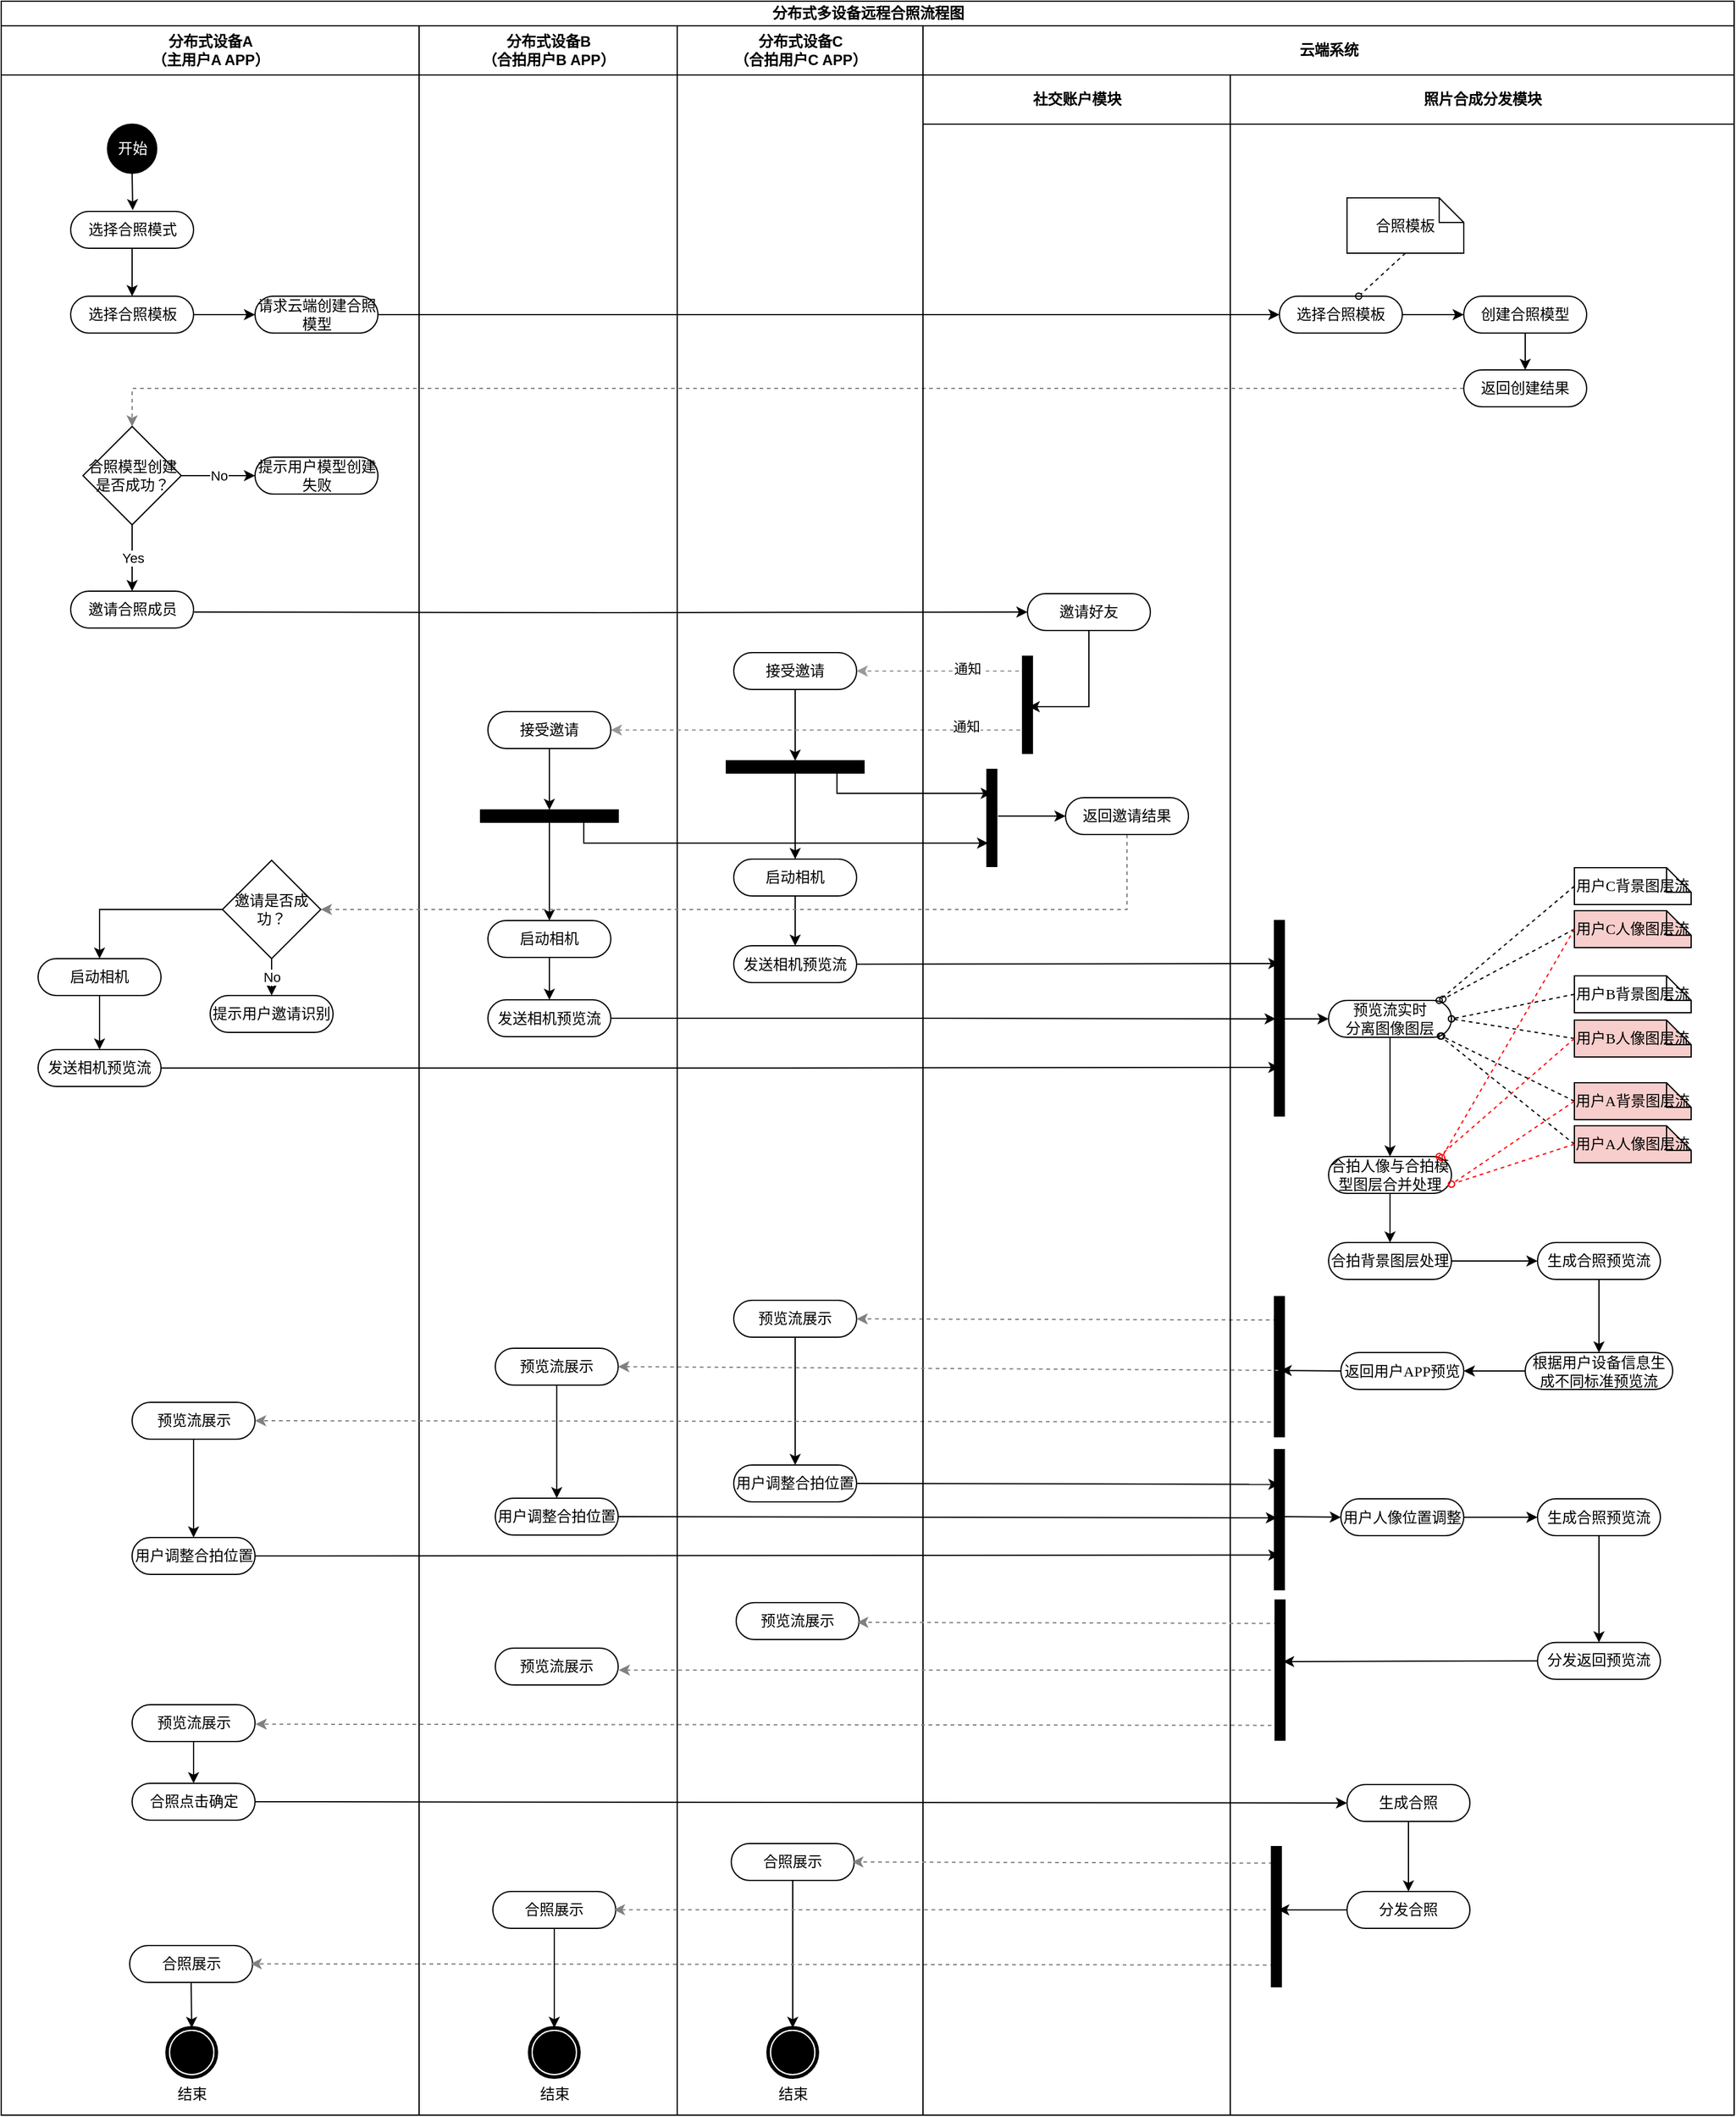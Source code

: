<mxfile version="13.5.3" type="github">
  <diagram name="Page-1" id="0783ab3e-0a74-02c8-0abd-f7b4e66b4bec">
    <mxGraphModel dx="1422" dy="794" grid="1" gridSize="10" guides="1" tooltips="1" connect="1" arrows="1" fold="1" page="1" pageScale="1" pageWidth="850" pageHeight="1100" background="#ffffff" math="0" shadow="0">
      <root>
        <mxCell id="0" />
        <mxCell id="1" parent="0" />
        <mxCell id="1c1d494c118603dd-1" value="分布式多设备远程合照流程图" style="swimlane;html=1;childLayout=stackLayout;startSize=20;rounded=0;shadow=0;comic=0;labelBackgroundColor=none;strokeWidth=1;fontFamily=Verdana;fontSize=12;align=center;" parent="1" vertex="1">
          <mxGeometry x="10" y="21" width="1410" height="1720" as="geometry" />
        </mxCell>
        <mxCell id="RcqD7VYJ0ZPKt785OFSW-49" style="edgeStyle=orthogonalEdgeStyle;rounded=0;orthogonalLoop=1;jettySize=auto;html=1;exitX=0;exitY=0.5;exitDx=0;exitDy=0;entryX=0.5;entryY=0;entryDx=0;entryDy=0;dashed=1;strokeColor=#808080;" edge="1" parent="1c1d494c118603dd-1" source="RcqD7VYJ0ZPKt785OFSW-47" target="RcqD7VYJ0ZPKt785OFSW-44">
          <mxGeometry relative="1" as="geometry" />
        </mxCell>
        <mxCell id="1c1d494c118603dd-2" value="分布式设备A&lt;br&gt;（主用户A APP）" style="swimlane;html=1;startSize=40;" parent="1c1d494c118603dd-1" vertex="1">
          <mxGeometry y="20" width="340" height="1700" as="geometry" />
        </mxCell>
        <mxCell id="RcqD7VYJ0ZPKt785OFSW-38" style="edgeStyle=orthogonalEdgeStyle;rounded=0;orthogonalLoop=1;jettySize=auto;html=1;exitX=0.5;exitY=1;exitDx=0;exitDy=0;" edge="1" parent="1c1d494c118603dd-2" source="60571a20871a0731-4">
          <mxGeometry relative="1" as="geometry">
            <mxPoint x="107" y="150" as="targetPoint" />
          </mxGeometry>
        </mxCell>
        <mxCell id="RcqD7VYJ0ZPKt785OFSW-51" value="No" style="edgeStyle=orthogonalEdgeStyle;rounded=0;orthogonalLoop=1;jettySize=auto;html=1;exitX=1;exitY=0.5;exitDx=0;exitDy=0;entryX=0;entryY=0.5;entryDx=0;entryDy=0;" edge="1" parent="1c1d494c118603dd-2" source="RcqD7VYJ0ZPKt785OFSW-44" target="RcqD7VYJ0ZPKt785OFSW-50">
          <mxGeometry relative="1" as="geometry" />
        </mxCell>
        <mxCell id="RcqD7VYJ0ZPKt785OFSW-52" value="Yes" style="edgeStyle=orthogonalEdgeStyle;rounded=0;orthogonalLoop=1;jettySize=auto;html=1;exitX=0.5;exitY=1;exitDx=0;exitDy=0;entryX=0.5;entryY=0;entryDx=0;entryDy=0;" edge="1" parent="1c1d494c118603dd-2" source="RcqD7VYJ0ZPKt785OFSW-44" target="RcqD7VYJ0ZPKt785OFSW-42">
          <mxGeometry relative="1" as="geometry" />
        </mxCell>
        <mxCell id="RcqD7VYJ0ZPKt785OFSW-164" value="发送相机预览流" style="rounded=1;whiteSpace=wrap;html=1;shadow=0;comic=0;labelBackgroundColor=none;strokeWidth=1;fontFamily=Verdana;fontSize=12;align=center;arcSize=50;" vertex="1" parent="1c1d494c118603dd-2">
          <mxGeometry x="30" y="833" width="100" height="30" as="geometry" />
        </mxCell>
        <mxCell id="RcqD7VYJ0ZPKt785OFSW-146" value="启动相机" style="rounded=1;whiteSpace=wrap;html=1;shadow=0;comic=0;labelBackgroundColor=none;strokeWidth=1;fontFamily=Verdana;fontSize=12;align=center;arcSize=50;" vertex="1" parent="1c1d494c118603dd-2">
          <mxGeometry x="30" y="759" width="100" height="30" as="geometry" />
        </mxCell>
        <mxCell id="RcqD7VYJ0ZPKt785OFSW-44" value="合照模型创建是否成功？" style="rhombus;whiteSpace=wrap;html=1;" vertex="1" parent="1c1d494c118603dd-2">
          <mxGeometry x="66.5" y="326" width="80" height="80" as="geometry" />
        </mxCell>
        <mxCell id="RcqD7VYJ0ZPKt785OFSW-42" value="邀请合照成员" style="rounded=1;whiteSpace=wrap;html=1;shadow=0;comic=0;labelBackgroundColor=none;strokeWidth=1;fontFamily=Verdana;fontSize=12;align=center;arcSize=50;" vertex="1" parent="1c1d494c118603dd-2">
          <mxGeometry x="56.5" y="460" width="100" height="30" as="geometry" />
        </mxCell>
        <mxCell id="RcqD7VYJ0ZPKt785OFSW-73" style="edgeStyle=orthogonalEdgeStyle;rounded=0;orthogonalLoop=1;jettySize=auto;html=1;exitX=0.5;exitY=1;exitDx=0;exitDy=0;entryX=0.5;entryY=0;entryDx=0;entryDy=0;" edge="1" parent="1c1d494c118603dd-2" source="RcqD7VYJ0ZPKt785OFSW-65" target="RcqD7VYJ0ZPKt785OFSW-36">
          <mxGeometry relative="1" as="geometry" />
        </mxCell>
        <mxCell id="RcqD7VYJ0ZPKt785OFSW-65" value="选择合照模式" style="rounded=1;whiteSpace=wrap;html=1;shadow=0;comic=0;labelBackgroundColor=none;strokeWidth=1;fontFamily=Verdana;fontSize=12;align=center;arcSize=50;" vertex="1" parent="1c1d494c118603dd-2">
          <mxGeometry x="56.5" y="151" width="100" height="30" as="geometry" />
        </mxCell>
        <mxCell id="RcqD7VYJ0ZPKt785OFSW-74" style="edgeStyle=orthogonalEdgeStyle;rounded=0;orthogonalLoop=1;jettySize=auto;html=1;exitX=1;exitY=0.5;exitDx=0;exitDy=0;entryX=0;entryY=0.5;entryDx=0;entryDy=0;" edge="1" parent="1c1d494c118603dd-2" source="RcqD7VYJ0ZPKt785OFSW-36" target="RcqD7VYJ0ZPKt785OFSW-37">
          <mxGeometry relative="1" as="geometry" />
        </mxCell>
        <mxCell id="RcqD7VYJ0ZPKt785OFSW-36" value="选择合照模板" style="rounded=1;whiteSpace=wrap;html=1;shadow=0;comic=0;labelBackgroundColor=none;strokeWidth=1;fontFamily=Verdana;fontSize=12;align=center;arcSize=50;" vertex="1" parent="1c1d494c118603dd-2">
          <mxGeometry x="56.5" y="220" width="100" height="30" as="geometry" />
        </mxCell>
        <mxCell id="60571a20871a0731-4" value="&lt;font color=&quot;#ffffff&quot;&gt;开始&lt;/font&gt;" style="ellipse;whiteSpace=wrap;html=1;rounded=0;shadow=0;comic=0;labelBackgroundColor=none;strokeWidth=1;fillColor=#000000;fontFamily=Verdana;fontSize=12;align=center;" parent="1c1d494c118603dd-2" vertex="1">
          <mxGeometry x="86.5" y="80" width="40" height="40" as="geometry" />
        </mxCell>
        <mxCell id="RcqD7VYJ0ZPKt785OFSW-125" value="No" style="edgeStyle=orthogonalEdgeStyle;rounded=0;orthogonalLoop=1;jettySize=auto;html=1;exitX=0.5;exitY=1;exitDx=0;exitDy=0;entryX=0.5;entryY=0;entryDx=0;entryDy=0;startArrow=none;startFill=0;endArrow=classic;endFill=1;" edge="1" parent="1c1d494c118603dd-2" source="RcqD7VYJ0ZPKt785OFSW-123" target="RcqD7VYJ0ZPKt785OFSW-124">
          <mxGeometry relative="1" as="geometry" />
        </mxCell>
        <mxCell id="RcqD7VYJ0ZPKt785OFSW-166" style="edgeStyle=orthogonalEdgeStyle;rounded=0;orthogonalLoop=1;jettySize=auto;html=1;exitX=0.5;exitY=1;exitDx=0;exitDy=0;entryX=0.5;entryY=0;entryDx=0;entryDy=0;startArrow=none;startFill=0;endArrow=classic;endFill=1;strokeColor=#000000;" edge="1" parent="1c1d494c118603dd-2" source="RcqD7VYJ0ZPKt785OFSW-146" target="RcqD7VYJ0ZPKt785OFSW-164">
          <mxGeometry relative="1" as="geometry" />
        </mxCell>
        <mxCell id="RcqD7VYJ0ZPKt785OFSW-165" style="edgeStyle=orthogonalEdgeStyle;rounded=0;orthogonalLoop=1;jettySize=auto;html=1;exitX=0;exitY=0.5;exitDx=0;exitDy=0;entryX=0.5;entryY=0;entryDx=0;entryDy=0;startArrow=none;startFill=0;endArrow=classic;endFill=1;" edge="1" parent="1c1d494c118603dd-2" source="RcqD7VYJ0ZPKt785OFSW-123" target="RcqD7VYJ0ZPKt785OFSW-146">
          <mxGeometry relative="1" as="geometry" />
        </mxCell>
        <mxCell id="RcqD7VYJ0ZPKt785OFSW-273" style="edgeStyle=none;rounded=0;orthogonalLoop=1;jettySize=auto;html=1;exitX=0.5;exitY=1;exitDx=0;exitDy=0;entryX=0.5;entryY=0;entryDx=0;entryDy=0;startArrow=none;startFill=0;endArrow=classic;endFill=1;strokeColor=#000000;strokeWidth=1;" edge="1" parent="1c1d494c118603dd-2" source="RcqD7VYJ0ZPKt785OFSW-218" target="RcqD7VYJ0ZPKt785OFSW-226">
          <mxGeometry relative="1" as="geometry" />
        </mxCell>
        <mxCell id="RcqD7VYJ0ZPKt785OFSW-303" value="结束" style="shape=mxgraph.bpmn.shape;html=1;verticalLabelPosition=bottom;labelBackgroundColor=#ffffff;verticalAlign=top;perimeter=ellipsePerimeter;outline=end;symbol=terminate;rounded=0;shadow=0;comic=0;strokeWidth=1;fontFamily=Verdana;fontSize=12;align=center;" vertex="1" parent="1c1d494c118603dd-2">
          <mxGeometry x="135" y="1629" width="40" height="40" as="geometry" />
        </mxCell>
        <mxCell id="RcqD7VYJ0ZPKt785OFSW-218" value="预览流展示" style="rounded=1;whiteSpace=wrap;html=1;shadow=0;comic=0;labelBackgroundColor=none;strokeWidth=1;fontFamily=Verdana;fontSize=12;align=center;arcSize=50;" vertex="1" parent="1c1d494c118603dd-2">
          <mxGeometry x="106.5" y="1120" width="100" height="30" as="geometry" />
        </mxCell>
        <mxCell id="RcqD7VYJ0ZPKt785OFSW-226" value="用户调整合拍位置" style="rounded=1;whiteSpace=wrap;html=1;shadow=0;comic=0;labelBackgroundColor=none;strokeWidth=1;fontFamily=Verdana;fontSize=12;align=center;arcSize=50;" vertex="1" parent="1c1d494c118603dd-2">
          <mxGeometry x="106.5" y="1230" width="100" height="30" as="geometry" />
        </mxCell>
        <mxCell id="RcqD7VYJ0ZPKt785OFSW-289" style="edgeStyle=none;rounded=0;orthogonalLoop=1;jettySize=auto;html=1;exitX=0.5;exitY=1;exitDx=0;exitDy=0;entryX=0.5;entryY=0;entryDx=0;entryDy=0;startArrow=none;startFill=0;endArrow=classic;endFill=1;strokeColor=#000000;strokeWidth=1;" edge="1" parent="1c1d494c118603dd-2" source="RcqD7VYJ0ZPKt785OFSW-287" target="RcqD7VYJ0ZPKt785OFSW-288">
          <mxGeometry relative="1" as="geometry" />
        </mxCell>
        <mxCell id="RcqD7VYJ0ZPKt785OFSW-287" value="预览流展示" style="rounded=1;whiteSpace=wrap;html=1;shadow=0;comic=0;labelBackgroundColor=none;strokeWidth=1;fontFamily=Verdana;fontSize=12;align=center;arcSize=50;" vertex="1" parent="1c1d494c118603dd-2">
          <mxGeometry x="106.5" y="1366" width="100" height="30" as="geometry" />
        </mxCell>
        <mxCell id="RcqD7VYJ0ZPKt785OFSW-288" value="合照点击确定" style="rounded=1;whiteSpace=wrap;html=1;shadow=0;comic=0;labelBackgroundColor=none;strokeWidth=1;fontFamily=Verdana;fontSize=12;align=center;arcSize=50;" vertex="1" parent="1c1d494c118603dd-2">
          <mxGeometry x="106.5" y="1430" width="100" height="30" as="geometry" />
        </mxCell>
        <mxCell id="RcqD7VYJ0ZPKt785OFSW-304" style="edgeStyle=none;rounded=0;orthogonalLoop=1;jettySize=auto;html=1;exitX=0.5;exitY=1;exitDx=0;exitDy=0;entryX=0.5;entryY=0;entryDx=0;entryDy=0;startArrow=none;startFill=0;endArrow=classic;endFill=1;strokeColor=#000000;strokeWidth=1;" edge="1" parent="1c1d494c118603dd-2" source="RcqD7VYJ0ZPKt785OFSW-302" target="RcqD7VYJ0ZPKt785OFSW-303">
          <mxGeometry relative="1" as="geometry" />
        </mxCell>
        <mxCell id="RcqD7VYJ0ZPKt785OFSW-302" value="合照展示" style="rounded=1;whiteSpace=wrap;html=1;shadow=0;comic=0;labelBackgroundColor=none;strokeWidth=1;fontFamily=Verdana;fontSize=12;align=center;arcSize=50;" vertex="1" parent="1c1d494c118603dd-2">
          <mxGeometry x="104.5" y="1562" width="100" height="30" as="geometry" />
        </mxCell>
        <mxCell id="RcqD7VYJ0ZPKt785OFSW-123" value="邀请是否成功？" style="rhombus;whiteSpace=wrap;html=1;" vertex="1" parent="1c1d494c118603dd-2">
          <mxGeometry x="180" y="679" width="80" height="80" as="geometry" />
        </mxCell>
        <mxCell id="RcqD7VYJ0ZPKt785OFSW-124" value="提示用户邀请识别" style="rounded=1;whiteSpace=wrap;html=1;shadow=0;comic=0;labelBackgroundColor=none;strokeWidth=1;fontFamily=Verdana;fontSize=12;align=center;arcSize=50;" vertex="1" parent="1c1d494c118603dd-2">
          <mxGeometry x="170" y="789" width="100" height="30" as="geometry" />
        </mxCell>
        <mxCell id="RcqD7VYJ0ZPKt785OFSW-37" value="请求云端创建合照模型" style="rounded=1;whiteSpace=wrap;html=1;shadow=0;comic=0;labelBackgroundColor=none;strokeWidth=1;fontFamily=Verdana;fontSize=12;align=center;arcSize=50;" vertex="1" parent="1c1d494c118603dd-2">
          <mxGeometry x="206.5" y="220" width="100" height="30" as="geometry" />
        </mxCell>
        <mxCell id="RcqD7VYJ0ZPKt785OFSW-50" value="提示用户模型创建失败" style="rounded=1;whiteSpace=wrap;html=1;shadow=0;comic=0;labelBackgroundColor=none;strokeWidth=1;fontFamily=Verdana;fontSize=12;align=center;arcSize=50;" vertex="1" parent="1c1d494c118603dd-2">
          <mxGeometry x="206.5" y="351" width="100" height="30" as="geometry" />
        </mxCell>
        <mxCell id="1c1d494c118603dd-3" value="分布式设备B&lt;br&gt;（合拍用户B APP）" style="swimlane;html=1;startSize=40;" parent="1c1d494c118603dd-1" vertex="1">
          <mxGeometry x="340" y="20" width="210" height="1700" as="geometry" />
        </mxCell>
        <mxCell id="RcqD7VYJ0ZPKt785OFSW-129" value="发送相机预览流" style="rounded=1;whiteSpace=wrap;html=1;shadow=0;comic=0;labelBackgroundColor=none;strokeWidth=1;fontFamily=Verdana;fontSize=12;align=center;arcSize=50;" vertex="1" parent="1c1d494c118603dd-3">
          <mxGeometry x="56" y="792.5" width="100" height="30" as="geometry" />
        </mxCell>
        <mxCell id="RcqD7VYJ0ZPKt785OFSW-136" style="edgeStyle=orthogonalEdgeStyle;rounded=0;orthogonalLoop=1;jettySize=auto;html=1;exitX=0.5;exitY=1;exitDx=0;exitDy=0;entryX=0.5;entryY=0;entryDx=0;entryDy=0;startArrow=none;startFill=0;endArrow=classic;endFill=1;" edge="1" parent="1c1d494c118603dd-3" source="RcqD7VYJ0ZPKt785OFSW-102" target="RcqD7VYJ0ZPKt785OFSW-135">
          <mxGeometry relative="1" as="geometry" />
        </mxCell>
        <mxCell id="RcqD7VYJ0ZPKt785OFSW-102" value="接受邀请" style="rounded=1;whiteSpace=wrap;html=1;shadow=0;comic=0;labelBackgroundColor=none;strokeWidth=1;fontFamily=Verdana;fontSize=12;align=center;arcSize=50;" vertex="1" parent="1c1d494c118603dd-3">
          <mxGeometry x="56" y="558" width="100" height="30" as="geometry" />
        </mxCell>
        <mxCell id="RcqD7VYJ0ZPKt785OFSW-138" style="edgeStyle=orthogonalEdgeStyle;rounded=0;orthogonalLoop=1;jettySize=auto;html=1;exitX=0.5;exitY=1;exitDx=0;exitDy=0;entryX=0.5;entryY=0;entryDx=0;entryDy=0;startArrow=none;startFill=0;endArrow=classic;endFill=1;" edge="1" parent="1c1d494c118603dd-3" source="RcqD7VYJ0ZPKt785OFSW-133" target="RcqD7VYJ0ZPKt785OFSW-129">
          <mxGeometry relative="1" as="geometry" />
        </mxCell>
        <mxCell id="RcqD7VYJ0ZPKt785OFSW-133" value="启动相机" style="rounded=1;whiteSpace=wrap;html=1;shadow=0;comic=0;labelBackgroundColor=none;strokeWidth=1;fontFamily=Verdana;fontSize=12;align=center;arcSize=50;" vertex="1" parent="1c1d494c118603dd-3">
          <mxGeometry x="56" y="728" width="100" height="30" as="geometry" />
        </mxCell>
        <mxCell id="RcqD7VYJ0ZPKt785OFSW-137" style="edgeStyle=orthogonalEdgeStyle;rounded=0;orthogonalLoop=1;jettySize=auto;html=1;exitX=0.5;exitY=1;exitDx=0;exitDy=0;entryX=0.5;entryY=0;entryDx=0;entryDy=0;startArrow=none;startFill=0;endArrow=classic;endFill=1;" edge="1" parent="1c1d494c118603dd-3" source="RcqD7VYJ0ZPKt785OFSW-135" target="RcqD7VYJ0ZPKt785OFSW-133">
          <mxGeometry relative="1" as="geometry" />
        </mxCell>
        <mxCell id="RcqD7VYJ0ZPKt785OFSW-135" value="" style="whiteSpace=wrap;html=1;rounded=0;shadow=0;comic=0;labelBackgroundColor=none;strokeWidth=1;fillColor=#000000;fontFamily=Verdana;fontSize=12;align=center;rotation=0;" vertex="1" parent="1c1d494c118603dd-3">
          <mxGeometry x="50" y="638" width="112" height="10" as="geometry" />
        </mxCell>
        <mxCell id="RcqD7VYJ0ZPKt785OFSW-230" style="edgeStyle=none;rounded=0;orthogonalLoop=1;jettySize=auto;html=1;exitX=0.5;exitY=1;exitDx=0;exitDy=0;entryX=0.5;entryY=0;entryDx=0;entryDy=0;startArrow=none;startFill=0;endArrow=classic;endFill=1;strokeWidth=1;" edge="1" parent="1c1d494c118603dd-3" source="RcqD7VYJ0ZPKt785OFSW-217" target="RcqD7VYJ0ZPKt785OFSW-227">
          <mxGeometry relative="1" as="geometry" />
        </mxCell>
        <mxCell id="RcqD7VYJ0ZPKt785OFSW-305" value="结束" style="shape=mxgraph.bpmn.shape;html=1;verticalLabelPosition=bottom;labelBackgroundColor=#ffffff;verticalAlign=top;perimeter=ellipsePerimeter;outline=end;symbol=terminate;rounded=0;shadow=0;comic=0;strokeWidth=1;fontFamily=Verdana;fontSize=12;align=center;" vertex="1" parent="1c1d494c118603dd-3">
          <mxGeometry x="90" y="1629" width="40" height="40" as="geometry" />
        </mxCell>
        <mxCell id="RcqD7VYJ0ZPKt785OFSW-217" value="预览流展示" style="rounded=1;whiteSpace=wrap;html=1;shadow=0;comic=0;labelBackgroundColor=none;strokeWidth=1;fontFamily=Verdana;fontSize=12;align=center;arcSize=50;" vertex="1" parent="1c1d494c118603dd-3">
          <mxGeometry x="62" y="1076" width="100" height="30" as="geometry" />
        </mxCell>
        <mxCell id="RcqD7VYJ0ZPKt785OFSW-227" value="用户调整合拍位置" style="rounded=1;whiteSpace=wrap;html=1;shadow=0;comic=0;labelBackgroundColor=none;strokeWidth=1;fontFamily=Verdana;fontSize=12;align=center;arcSize=50;" vertex="1" parent="1c1d494c118603dd-3">
          <mxGeometry x="62" y="1198" width="100" height="30" as="geometry" />
        </mxCell>
        <mxCell id="RcqD7VYJ0ZPKt785OFSW-286" value="预览流展示" style="rounded=1;whiteSpace=wrap;html=1;shadow=0;comic=0;labelBackgroundColor=none;strokeWidth=1;fontFamily=Verdana;fontSize=12;align=center;arcSize=50;" vertex="1" parent="1c1d494c118603dd-3">
          <mxGeometry x="62" y="1320" width="100" height="30" as="geometry" />
        </mxCell>
        <mxCell id="RcqD7VYJ0ZPKt785OFSW-306" style="edgeStyle=none;rounded=0;orthogonalLoop=1;jettySize=auto;html=1;exitX=0.5;exitY=1;exitDx=0;exitDy=0;startArrow=none;startFill=0;endArrow=classic;endFill=1;strokeColor=#000000;strokeWidth=1;" edge="1" parent="1c1d494c118603dd-3" source="RcqD7VYJ0ZPKt785OFSW-301" target="RcqD7VYJ0ZPKt785OFSW-305">
          <mxGeometry relative="1" as="geometry" />
        </mxCell>
        <mxCell id="RcqD7VYJ0ZPKt785OFSW-301" value="合照展示" style="rounded=1;whiteSpace=wrap;html=1;shadow=0;comic=0;labelBackgroundColor=none;strokeWidth=1;fontFamily=Verdana;fontSize=12;align=center;arcSize=50;" vertex="1" parent="1c1d494c118603dd-3">
          <mxGeometry x="60" y="1518" width="100" height="30" as="geometry" />
        </mxCell>
        <mxCell id="1c1d494c118603dd-4" value="分布式设备C&lt;br&gt;（合拍用户C APP）" style="swimlane;html=1;startSize=40;" parent="1c1d494c118603dd-1" vertex="1">
          <mxGeometry x="550" y="20" width="200" height="1700" as="geometry" />
        </mxCell>
        <mxCell id="RcqD7VYJ0ZPKt785OFSW-130" value="发送相机预览流" style="rounded=1;whiteSpace=wrap;html=1;shadow=0;comic=0;labelBackgroundColor=none;strokeWidth=1;fontFamily=Verdana;fontSize=12;align=center;arcSize=50;" vertex="1" parent="1c1d494c118603dd-4">
          <mxGeometry x="46" y="748.5" width="100" height="30" as="geometry" />
        </mxCell>
        <mxCell id="RcqD7VYJ0ZPKt785OFSW-141" style="edgeStyle=orthogonalEdgeStyle;rounded=0;orthogonalLoop=1;jettySize=auto;html=1;exitX=0.5;exitY=1;exitDx=0;exitDy=0;entryX=0.5;entryY=0;entryDx=0;entryDy=0;startArrow=none;startFill=0;endArrow=classic;endFill=1;" edge="1" parent="1c1d494c118603dd-4" source="RcqD7VYJ0ZPKt785OFSW-101" target="RcqD7VYJ0ZPKt785OFSW-139">
          <mxGeometry relative="1" as="geometry" />
        </mxCell>
        <mxCell id="RcqD7VYJ0ZPKt785OFSW-101" value="接受邀请" style="rounded=1;whiteSpace=wrap;html=1;shadow=0;comic=0;labelBackgroundColor=none;strokeWidth=1;fontFamily=Verdana;fontSize=12;align=center;arcSize=50;" vertex="1" parent="1c1d494c118603dd-4">
          <mxGeometry x="46" y="510" width="100" height="30" as="geometry" />
        </mxCell>
        <mxCell id="RcqD7VYJ0ZPKt785OFSW-143" style="edgeStyle=orthogonalEdgeStyle;rounded=0;orthogonalLoop=1;jettySize=auto;html=1;exitX=0.5;exitY=1;exitDx=0;exitDy=0;startArrow=none;startFill=0;endArrow=classic;endFill=1;" edge="1" parent="1c1d494c118603dd-4" source="RcqD7VYJ0ZPKt785OFSW-134" target="RcqD7VYJ0ZPKt785OFSW-130">
          <mxGeometry relative="1" as="geometry" />
        </mxCell>
        <mxCell id="RcqD7VYJ0ZPKt785OFSW-134" value="启动相机" style="rounded=1;whiteSpace=wrap;html=1;shadow=0;comic=0;labelBackgroundColor=none;strokeWidth=1;fontFamily=Verdana;fontSize=12;align=center;arcSize=50;" vertex="1" parent="1c1d494c118603dd-4">
          <mxGeometry x="46" y="678" width="100" height="30" as="geometry" />
        </mxCell>
        <mxCell id="RcqD7VYJ0ZPKt785OFSW-142" style="edgeStyle=orthogonalEdgeStyle;rounded=0;orthogonalLoop=1;jettySize=auto;html=1;exitX=0.5;exitY=1;exitDx=0;exitDy=0;entryX=0.5;entryY=0;entryDx=0;entryDy=0;startArrow=none;startFill=0;endArrow=classic;endFill=1;" edge="1" parent="1c1d494c118603dd-4" source="RcqD7VYJ0ZPKt785OFSW-139" target="RcqD7VYJ0ZPKt785OFSW-134">
          <mxGeometry relative="1" as="geometry" />
        </mxCell>
        <mxCell id="RcqD7VYJ0ZPKt785OFSW-139" value="" style="whiteSpace=wrap;html=1;rounded=0;shadow=0;comic=0;labelBackgroundColor=none;strokeWidth=1;fillColor=#000000;fontFamily=Verdana;fontSize=12;align=center;rotation=0;" vertex="1" parent="1c1d494c118603dd-4">
          <mxGeometry x="40" y="598" width="112" height="10" as="geometry" />
        </mxCell>
        <mxCell id="RcqD7VYJ0ZPKt785OFSW-229" style="edgeStyle=none;rounded=0;orthogonalLoop=1;jettySize=auto;html=1;exitX=0.5;exitY=1;exitDx=0;exitDy=0;entryX=0.5;entryY=0;entryDx=0;entryDy=0;startArrow=none;startFill=0;endArrow=classic;endFill=1;strokeColor=#000000;strokeWidth=1;" edge="1" parent="1c1d494c118603dd-4" source="RcqD7VYJ0ZPKt785OFSW-216" target="RcqD7VYJ0ZPKt785OFSW-228">
          <mxGeometry relative="1" as="geometry" />
        </mxCell>
        <mxCell id="RcqD7VYJ0ZPKt785OFSW-216" value="预览流展示" style="rounded=1;whiteSpace=wrap;html=1;shadow=0;comic=0;labelBackgroundColor=none;strokeWidth=1;fontFamily=Verdana;fontSize=12;align=center;arcSize=50;" vertex="1" parent="1c1d494c118603dd-4">
          <mxGeometry x="46" y="1037" width="100" height="30" as="geometry" />
        </mxCell>
        <mxCell id="RcqD7VYJ0ZPKt785OFSW-228" value="用户调整合拍位置" style="rounded=1;whiteSpace=wrap;html=1;shadow=0;comic=0;labelBackgroundColor=none;strokeWidth=1;fontFamily=Verdana;fontSize=12;align=center;arcSize=50;" vertex="1" parent="1c1d494c118603dd-4">
          <mxGeometry x="46" y="1171" width="100" height="30" as="geometry" />
        </mxCell>
        <mxCell id="RcqD7VYJ0ZPKt785OFSW-285" value="预览流展示" style="rounded=1;whiteSpace=wrap;html=1;shadow=0;comic=0;labelBackgroundColor=none;strokeWidth=1;fontFamily=Verdana;fontSize=12;align=center;arcSize=50;" vertex="1" parent="1c1d494c118603dd-4">
          <mxGeometry x="48" y="1283" width="100" height="30" as="geometry" />
        </mxCell>
        <mxCell id="RcqD7VYJ0ZPKt785OFSW-308" style="edgeStyle=none;rounded=0;orthogonalLoop=1;jettySize=auto;html=1;exitX=0.5;exitY=1;exitDx=0;exitDy=0;entryX=0.5;entryY=0;entryDx=0;entryDy=0;startArrow=none;startFill=0;endArrow=classic;endFill=1;strokeColor=#000000;strokeWidth=1;" edge="1" parent="1c1d494c118603dd-4" source="RcqD7VYJ0ZPKt785OFSW-300" target="RcqD7VYJ0ZPKt785OFSW-307">
          <mxGeometry relative="1" as="geometry" />
        </mxCell>
        <mxCell id="RcqD7VYJ0ZPKt785OFSW-300" value="合照展示" style="rounded=1;whiteSpace=wrap;html=1;shadow=0;comic=0;labelBackgroundColor=none;strokeWidth=1;fontFamily=Verdana;fontSize=12;align=center;arcSize=50;" vertex="1" parent="1c1d494c118603dd-4">
          <mxGeometry x="44" y="1479" width="100" height="30" as="geometry" />
        </mxCell>
        <mxCell id="RcqD7VYJ0ZPKt785OFSW-307" value="结束" style="shape=mxgraph.bpmn.shape;html=1;verticalLabelPosition=bottom;labelBackgroundColor=#ffffff;verticalAlign=top;perimeter=ellipsePerimeter;outline=end;symbol=terminate;rounded=0;shadow=0;comic=0;strokeWidth=1;fontFamily=Verdana;fontSize=12;align=center;" vertex="1" parent="1c1d494c118603dd-4">
          <mxGeometry x="74" y="1629" width="40" height="40" as="geometry" />
        </mxCell>
        <mxCell id="RcqD7VYJ0ZPKt785OFSW-93" style="edgeStyle=orthogonalEdgeStyle;rounded=0;orthogonalLoop=1;jettySize=auto;html=1;exitX=1;exitY=0.5;exitDx=0;exitDy=0;" edge="1" parent="1c1d494c118603dd-1" source="RcqD7VYJ0ZPKt785OFSW-37" target="RcqD7VYJ0ZPKt785OFSW-43">
          <mxGeometry relative="1" as="geometry" />
        </mxCell>
        <mxCell id="RcqD7VYJ0ZPKt785OFSW-100" style="edgeStyle=orthogonalEdgeStyle;rounded=0;orthogonalLoop=1;jettySize=auto;html=1;entryX=0;entryY=0.5;entryDx=0;entryDy=0;" edge="1" parent="1c1d494c118603dd-1" target="RcqD7VYJ0ZPKt785OFSW-56">
          <mxGeometry relative="1" as="geometry">
            <mxPoint x="157" y="497" as="sourcePoint" />
          </mxGeometry>
        </mxCell>
        <mxCell id="RcqD7VYJ0ZPKt785OFSW-103" style="edgeStyle=orthogonalEdgeStyle;rounded=0;orthogonalLoop=1;jettySize=auto;html=1;exitX=0.156;exitY=0.567;exitDx=0;exitDy=0;entryX=1;entryY=0.5;entryDx=0;entryDy=0;dashed=1;exitPerimeter=0;strokeColor=#999999;" edge="1" parent="1c1d494c118603dd-1" source="RcqD7VYJ0ZPKt785OFSW-110" target="RcqD7VYJ0ZPKt785OFSW-101">
          <mxGeometry relative="1" as="geometry" />
        </mxCell>
        <mxCell id="RcqD7VYJ0ZPKt785OFSW-105" value="通知" style="edgeLabel;html=1;align=center;verticalAlign=middle;resizable=0;points=[];" vertex="1" connectable="0" parent="RcqD7VYJ0ZPKt785OFSW-103">
          <mxGeometry x="-0.075" y="2" relative="1" as="geometry">
            <mxPoint x="16" y="-4" as="offset" />
          </mxGeometry>
        </mxCell>
        <mxCell id="RcqD7VYJ0ZPKt785OFSW-104" style="edgeStyle=orthogonalEdgeStyle;rounded=0;orthogonalLoop=1;jettySize=auto;html=1;entryX=1;entryY=0.5;entryDx=0;entryDy=0;dashed=1;strokeColor=#999999;" edge="1" parent="1c1d494c118603dd-1" target="RcqD7VYJ0ZPKt785OFSW-102">
          <mxGeometry relative="1" as="geometry">
            <mxPoint x="835" y="593" as="sourcePoint" />
            <Array as="points">
              <mxPoint x="820" y="593" />
              <mxPoint x="820" y="593" />
            </Array>
          </mxGeometry>
        </mxCell>
        <mxCell id="RcqD7VYJ0ZPKt785OFSW-106" value="通知" style="edgeLabel;html=1;align=center;verticalAlign=middle;resizable=0;points=[];" vertex="1" connectable="0" parent="RcqD7VYJ0ZPKt785OFSW-104">
          <mxGeometry x="-0.402" y="1" relative="1" as="geometry">
            <mxPoint x="51" y="-4" as="offset" />
          </mxGeometry>
        </mxCell>
        <mxCell id="RcqD7VYJ0ZPKt785OFSW-119" style="edgeStyle=orthogonalEdgeStyle;rounded=0;orthogonalLoop=1;jettySize=auto;html=1;exitX=0.75;exitY=1;exitDx=0;exitDy=0;startArrow=none;startFill=0;endArrow=classic;endFill=1;" edge="1" parent="1c1d494c118603dd-1">
          <mxGeometry relative="1" as="geometry">
            <mxPoint x="474" y="663" as="sourcePoint" />
            <mxPoint x="803" y="685" as="targetPoint" />
            <Array as="points">
              <mxPoint x="508" y="685" />
              <mxPoint x="800" y="685" />
            </Array>
          </mxGeometry>
        </mxCell>
        <mxCell id="RcqD7VYJ0ZPKt785OFSW-120" style="edgeStyle=orthogonalEdgeStyle;rounded=0;orthogonalLoop=1;jettySize=auto;html=1;exitX=0.75;exitY=1;exitDx=0;exitDy=0;entryX=0.25;entryY=0.5;entryDx=0;entryDy=0;entryPerimeter=0;startArrow=none;startFill=0;endArrow=classic;endFill=1;" edge="1" parent="1c1d494c118603dd-1" source="RcqD7VYJ0ZPKt785OFSW-139" target="RcqD7VYJ0ZPKt785OFSW-115">
          <mxGeometry relative="1" as="geometry">
            <Array as="points">
              <mxPoint x="680" y="628" />
              <mxPoint x="680" y="645" />
            </Array>
          </mxGeometry>
        </mxCell>
        <mxCell id="RcqD7VYJ0ZPKt785OFSW-131" style="edgeStyle=orthogonalEdgeStyle;rounded=0;orthogonalLoop=1;jettySize=auto;html=1;exitX=1;exitY=0.5;exitDx=0;exitDy=0;startArrow=none;startFill=0;endArrow=classic;endFill=1;" edge="1" parent="1c1d494c118603dd-1" source="RcqD7VYJ0ZPKt785OFSW-130">
          <mxGeometry relative="1" as="geometry">
            <mxPoint x="1040" y="783" as="targetPoint" />
          </mxGeometry>
        </mxCell>
        <mxCell id="RcqD7VYJ0ZPKt785OFSW-132" style="edgeStyle=orthogonalEdgeStyle;rounded=0;orthogonalLoop=1;jettySize=auto;html=1;exitX=1;exitY=0.5;exitDx=0;exitDy=0;startArrow=none;startFill=0;endArrow=classic;endFill=1;entryX=0.503;entryY=0.7;entryDx=0;entryDy=0;entryPerimeter=0;" edge="1" parent="1c1d494c118603dd-1" source="RcqD7VYJ0ZPKt785OFSW-129" target="RcqD7VYJ0ZPKt785OFSW-145">
          <mxGeometry relative="1" as="geometry">
            <mxPoint x="1033" y="828" as="targetPoint" />
          </mxGeometry>
        </mxCell>
        <mxCell id="RcqD7VYJ0ZPKt785OFSW-144" style="edgeStyle=orthogonalEdgeStyle;rounded=0;orthogonalLoop=1;jettySize=auto;html=1;exitX=0.5;exitY=1;exitDx=0;exitDy=0;entryX=1;entryY=0.5;entryDx=0;entryDy=0;startArrow=none;startFill=0;endArrow=classic;endFill=1;dashed=1;strokeColor=#808080;" edge="1" parent="1c1d494c118603dd-1" source="RcqD7VYJ0ZPKt785OFSW-107" target="RcqD7VYJ0ZPKt785OFSW-123">
          <mxGeometry relative="1" as="geometry" />
        </mxCell>
        <mxCell id="RcqD7VYJ0ZPKt785OFSW-167" style="edgeStyle=orthogonalEdgeStyle;rounded=0;orthogonalLoop=1;jettySize=auto;html=1;exitX=1;exitY=0.5;exitDx=0;exitDy=0;startArrow=none;startFill=0;endArrow=classic;endFill=1;strokeColor=#000000;entryX=0.75;entryY=0.5;entryDx=0;entryDy=0;entryPerimeter=0;" edge="1" parent="1c1d494c118603dd-1" source="RcqD7VYJ0ZPKt785OFSW-164" target="RcqD7VYJ0ZPKt785OFSW-145">
          <mxGeometry relative="1" as="geometry">
            <mxPoint x="1150" y="873" as="targetPoint" />
          </mxGeometry>
        </mxCell>
        <mxCell id="RcqD7VYJ0ZPKt785OFSW-219" style="edgeStyle=none;rounded=0;orthogonalLoop=1;jettySize=auto;html=1;exitX=0.891;exitY=0.567;exitDx=0;exitDy=0;exitPerimeter=0;entryX=1;entryY=0.5;entryDx=0;entryDy=0;startArrow=none;startFill=0;endArrow=classic;endFill=1;strokeWidth=1;dashed=1;strokeColor=#808080;" edge="1" parent="1c1d494c118603dd-1" source="RcqD7VYJ0ZPKt785OFSW-212" target="RcqD7VYJ0ZPKt785OFSW-218">
          <mxGeometry relative="1" as="geometry">
            <mxPoint x="1150" y="1154.5" as="sourcePoint" />
          </mxGeometry>
        </mxCell>
        <mxCell id="RcqD7VYJ0ZPKt785OFSW-220" style="edgeStyle=none;rounded=0;orthogonalLoop=1;jettySize=auto;html=1;exitX=0.17;exitY=0.633;exitDx=0;exitDy=0;exitPerimeter=0;startArrow=none;startFill=0;endArrow=classic;endFill=1;strokeWidth=1;dashed=1;strokeColor=#808080;" edge="1" parent="1c1d494c118603dd-1" source="RcqD7VYJ0ZPKt785OFSW-212" target="RcqD7VYJ0ZPKt785OFSW-216">
          <mxGeometry relative="1" as="geometry">
            <mxPoint x="1150" y="1074.5" as="sourcePoint" />
          </mxGeometry>
        </mxCell>
        <mxCell id="RcqD7VYJ0ZPKt785OFSW-1" value="云端系统" style="swimlane;html=1;startSize=40;" vertex="1" parent="1c1d494c118603dd-1">
          <mxGeometry x="750" y="20" width="660" height="1700" as="geometry" />
        </mxCell>
        <mxCell id="RcqD7VYJ0ZPKt785OFSW-57" value="社交账户模块" style="swimlane;html=1;startSize=40;fillColor=#FFFFFF;" vertex="1" parent="RcqD7VYJ0ZPKt785OFSW-1">
          <mxGeometry y="40" width="250" height="1660" as="geometry" />
        </mxCell>
        <mxCell id="RcqD7VYJ0ZPKt785OFSW-115" value="" style="shape=line;strokeWidth=9;rotation=90" vertex="1" parent="RcqD7VYJ0ZPKt785OFSW-57">
          <mxGeometry x="16" y="597" width="80" height="15" as="geometry" />
        </mxCell>
        <mxCell id="RcqD7VYJ0ZPKt785OFSW-110" value="" style="shape=line;strokeWidth=9;rotation=90" vertex="1" parent="RcqD7VYJ0ZPKt785OFSW-57">
          <mxGeometry x="45" y="505" width="80" height="15" as="geometry" />
        </mxCell>
        <mxCell id="RcqD7VYJ0ZPKt785OFSW-114" style="edgeStyle=orthogonalEdgeStyle;rounded=0;orthogonalLoop=1;jettySize=auto;html=1;exitX=0.5;exitY=1;exitDx=0;exitDy=0;entryX=0.519;entryY=0.433;entryDx=0;entryDy=0;entryPerimeter=0;" edge="1" parent="RcqD7VYJ0ZPKt785OFSW-57" source="RcqD7VYJ0ZPKt785OFSW-56" target="RcqD7VYJ0ZPKt785OFSW-110">
          <mxGeometry relative="1" as="geometry">
            <Array as="points">
              <mxPoint x="135" y="514" />
            </Array>
          </mxGeometry>
        </mxCell>
        <mxCell id="RcqD7VYJ0ZPKt785OFSW-297" style="edgeStyle=none;rounded=0;orthogonalLoop=1;jettySize=auto;html=1;exitX=0.891;exitY=0.567;exitDx=0;exitDy=0;exitPerimeter=0;entryX=1;entryY=0.5;entryDx=0;entryDy=0;startArrow=none;startFill=0;endArrow=classic;endFill=1;strokeWidth=1;dashed=1;strokeColor=#808080;" edge="1" parent="RcqD7VYJ0ZPKt785OFSW-57">
          <mxGeometry relative="1" as="geometry">
            <mxPoint x="285.495" y="1537.835" as="sourcePoint" />
            <mxPoint x="-547" y="1536.87" as="targetPoint" />
          </mxGeometry>
        </mxCell>
        <mxCell id="RcqD7VYJ0ZPKt785OFSW-298" style="edgeStyle=none;rounded=0;orthogonalLoop=1;jettySize=auto;html=1;exitX=0.17;exitY=0.633;exitDx=0;exitDy=0;exitPerimeter=0;startArrow=none;startFill=0;endArrow=classic;endFill=1;strokeWidth=1;dashed=1;strokeColor=#808080;" edge="1" parent="RcqD7VYJ0ZPKt785OFSW-57">
          <mxGeometry relative="1" as="geometry">
            <mxPoint x="284.505" y="1454.92" as="sourcePoint" />
            <mxPoint x="-57.5" y="1454.004" as="targetPoint" />
          </mxGeometry>
        </mxCell>
        <mxCell id="RcqD7VYJ0ZPKt785OFSW-299" style="edgeStyle=none;rounded=0;orthogonalLoop=1;jettySize=auto;html=1;exitX=1;exitY=0.5;exitDx=0;exitDy=0;startArrow=classic;startFill=1;endArrow=none;endFill=0;strokeWidth=1;dashed=1;strokeColor=#808080;" edge="1" parent="RcqD7VYJ0ZPKt785OFSW-57">
          <mxGeometry relative="1" as="geometry">
            <mxPoint x="-251.5" y="1492.87" as="sourcePoint" />
            <mxPoint x="279" y="1492.87" as="targetPoint" />
          </mxGeometry>
        </mxCell>
        <mxCell id="RcqD7VYJ0ZPKt785OFSW-56" value="邀请好友" style="rounded=1;whiteSpace=wrap;html=1;shadow=0;comic=0;labelBackgroundColor=none;strokeWidth=1;fontFamily=Verdana;fontSize=12;align=center;arcSize=50;" vertex="1" parent="RcqD7VYJ0ZPKt785OFSW-57">
          <mxGeometry x="85" y="422" width="100" height="30" as="geometry" />
        </mxCell>
        <mxCell id="RcqD7VYJ0ZPKt785OFSW-117" style="edgeStyle=orthogonalEdgeStyle;rounded=0;orthogonalLoop=1;jettySize=auto;html=1;exitX=0;exitY=0.5;exitDx=0;exitDy=0;startArrow=classic;startFill=1;endArrow=none;endFill=0;" edge="1" parent="RcqD7VYJ0ZPKt785OFSW-57" source="RcqD7VYJ0ZPKt785OFSW-107">
          <mxGeometry relative="1" as="geometry">
            <mxPoint x="61" y="603" as="targetPoint" />
          </mxGeometry>
        </mxCell>
        <mxCell id="RcqD7VYJ0ZPKt785OFSW-107" value="返回邀请结果" style="rounded=1;whiteSpace=wrap;html=1;shadow=0;comic=0;labelBackgroundColor=none;strokeWidth=1;fontFamily=Verdana;fontSize=12;align=center;arcSize=50;" vertex="1" parent="RcqD7VYJ0ZPKt785OFSW-57">
          <mxGeometry x="116" y="588" width="100" height="30" as="geometry" />
        </mxCell>
        <mxCell id="RcqD7VYJ0ZPKt785OFSW-61" value="照片合成分发模块" style="swimlane;html=1;startSize=40;" vertex="1" parent="RcqD7VYJ0ZPKt785OFSW-1">
          <mxGeometry x="250" y="40" width="410" height="1660" as="geometry" />
        </mxCell>
        <mxCell id="RcqD7VYJ0ZPKt785OFSW-292" value="" style="shape=line;strokeWidth=9;rotation=90" vertex="1" parent="RcqD7VYJ0ZPKt785OFSW-61">
          <mxGeometry x="-20" y="1491" width="115" height="15" as="geometry" />
        </mxCell>
        <mxCell id="RcqD7VYJ0ZPKt785OFSW-145" value="" style="shape=line;strokeWidth=9;rotation=90" vertex="1" parent="RcqD7VYJ0ZPKt785OFSW-61">
          <mxGeometry x="-40" y="760" width="160" height="15" as="geometry" />
        </mxCell>
        <mxCell id="RcqD7VYJ0ZPKt785OFSW-169" style="edgeStyle=orthogonalEdgeStyle;rounded=0;orthogonalLoop=1;jettySize=auto;html=1;exitX=1;exitY=0.5;exitDx=0;exitDy=0;startArrow=none;startFill=0;endArrow=classic;endFill=1;strokeColor=#000000;" edge="1" parent="RcqD7VYJ0ZPKt785OFSW-61" source="RcqD7VYJ0ZPKt785OFSW-43" target="RcqD7VYJ0ZPKt785OFSW-168">
          <mxGeometry relative="1" as="geometry" />
        </mxCell>
        <mxCell id="RcqD7VYJ0ZPKt785OFSW-212" value="" style="shape=line;strokeWidth=9;rotation=90" vertex="1" parent="RcqD7VYJ0ZPKt785OFSW-61">
          <mxGeometry x="-17.5" y="1043.5" width="115" height="15" as="geometry" />
        </mxCell>
        <mxCell id="RcqD7VYJ0ZPKt785OFSW-269" value="" style="shape=line;strokeWidth=9;rotation=90" vertex="1" parent="RcqD7VYJ0ZPKt785OFSW-61">
          <mxGeometry x="-17.5" y="1168" width="115" height="15" as="geometry" />
        </mxCell>
        <mxCell id="RcqD7VYJ0ZPKt785OFSW-280" style="edgeStyle=none;rounded=0;orthogonalLoop=1;jettySize=auto;html=1;exitX=0.891;exitY=0.567;exitDx=0;exitDy=0;exitPerimeter=0;entryX=1;entryY=0.5;entryDx=0;entryDy=0;startArrow=none;startFill=0;endArrow=classic;endFill=1;strokeWidth=1;dashed=1;strokeColor=#808080;" edge="1" parent="RcqD7VYJ0ZPKt785OFSW-61" source="RcqD7VYJ0ZPKt785OFSW-283">
          <mxGeometry relative="1" as="geometry">
            <mxPoint x="140.5" y="1321.37" as="sourcePoint" />
            <mxPoint x="-793" y="1341.87" as="targetPoint" />
          </mxGeometry>
        </mxCell>
        <mxCell id="RcqD7VYJ0ZPKt785OFSW-281" style="edgeStyle=none;rounded=0;orthogonalLoop=1;jettySize=auto;html=1;exitX=0.17;exitY=0.633;exitDx=0;exitDy=0;exitPerimeter=0;startArrow=none;startFill=0;endArrow=classic;endFill=1;strokeWidth=1;dashed=1;strokeColor=#808080;" edge="1" parent="RcqD7VYJ0ZPKt785OFSW-61" source="RcqD7VYJ0ZPKt785OFSW-283">
          <mxGeometry relative="1" as="geometry">
            <mxPoint x="140.5" y="1241.37" as="sourcePoint" />
            <mxPoint x="-303.5" y="1259.004" as="targetPoint" />
          </mxGeometry>
        </mxCell>
        <mxCell id="RcqD7VYJ0ZPKt785OFSW-282" style="edgeStyle=none;rounded=0;orthogonalLoop=1;jettySize=auto;html=1;exitX=1;exitY=0.5;exitDx=0;exitDy=0;startArrow=classic;startFill=1;endArrow=none;endFill=0;strokeWidth=1;dashed=1;strokeColor=#808080;" edge="1" parent="RcqD7VYJ0ZPKt785OFSW-61" target="RcqD7VYJ0ZPKt785OFSW-283">
          <mxGeometry relative="1" as="geometry">
            <mxPoint x="-497.5" y="1297.87" as="sourcePoint" />
            <mxPoint x="147.5" y="1300.89" as="targetPoint" />
          </mxGeometry>
        </mxCell>
        <mxCell id="RcqD7VYJ0ZPKt785OFSW-283" value="" style="shape=line;strokeWidth=9;rotation=90" vertex="1" parent="RcqD7VYJ0ZPKt785OFSW-61">
          <mxGeometry x="-17" y="1290.37" width="115" height="15" as="geometry" />
        </mxCell>
        <mxCell id="RcqD7VYJ0ZPKt785OFSW-43" value="选择合照模板" style="rounded=1;whiteSpace=wrap;html=1;shadow=0;comic=0;labelBackgroundColor=none;strokeWidth=1;fontFamily=Verdana;fontSize=12;align=center;arcSize=50;" vertex="1" parent="RcqD7VYJ0ZPKt785OFSW-61">
          <mxGeometry x="40" y="180" width="100" height="30" as="geometry" />
        </mxCell>
        <mxCell id="RcqD7VYJ0ZPKt785OFSW-170" style="edgeStyle=orthogonalEdgeStyle;rounded=0;orthogonalLoop=1;jettySize=auto;html=1;exitX=0.5;exitY=1;exitDx=0;exitDy=0;entryX=0.5;entryY=0;entryDx=0;entryDy=0;startArrow=none;startFill=0;endArrow=classic;endFill=1;strokeColor=#000000;" edge="1" parent="RcqD7VYJ0ZPKt785OFSW-61" source="RcqD7VYJ0ZPKt785OFSW-168" target="RcqD7VYJ0ZPKt785OFSW-47">
          <mxGeometry relative="1" as="geometry" />
        </mxCell>
        <mxCell id="RcqD7VYJ0ZPKt785OFSW-173" style="edgeStyle=none;rounded=0;html=1;dashed=1;labelBackgroundColor=none;startArrow=none;startFill=0;startSize=5;endArrow=oval;endFill=0;endSize=5;jettySize=auto;orthogonalLoop=1;strokeWidth=1;fontFamily=Verdana;fontSize=12;exitX=0.5;exitY=1;exitDx=0;exitDy=0;exitPerimeter=0;" edge="1" parent="RcqD7VYJ0ZPKt785OFSW-61" source="RcqD7VYJ0ZPKt785OFSW-171">
          <mxGeometry relative="1" as="geometry">
            <mxPoint x="120.004" y="235" as="sourcePoint" />
            <mxPoint x="104.491" y="180" as="targetPoint" />
          </mxGeometry>
        </mxCell>
        <mxCell id="RcqD7VYJ0ZPKt785OFSW-199" style="edgeStyle=orthogonalEdgeStyle;rounded=0;orthogonalLoop=1;jettySize=auto;html=1;exitX=0.5;exitY=1;exitDx=0;exitDy=0;entryX=0.5;entryY=0;entryDx=0;entryDy=0;startArrow=none;startFill=0;endArrow=classic;endFill=1;strokeColor=#000000;" edge="1" parent="RcqD7VYJ0ZPKt785OFSW-61" source="RcqD7VYJ0ZPKt785OFSW-176" target="RcqD7VYJ0ZPKt785OFSW-198">
          <mxGeometry relative="1" as="geometry" />
        </mxCell>
        <mxCell id="RcqD7VYJ0ZPKt785OFSW-176" value="预览流实时&lt;br&gt;分离图像图层" style="rounded=1;whiteSpace=wrap;html=1;shadow=0;comic=0;labelBackgroundColor=none;strokeWidth=1;fontFamily=Verdana;fontSize=12;align=center;arcSize=50;" vertex="1" parent="RcqD7VYJ0ZPKt785OFSW-61">
          <mxGeometry x="80" y="753" width="100" height="30" as="geometry" />
        </mxCell>
        <mxCell id="RcqD7VYJ0ZPKt785OFSW-210" style="edgeStyle=none;rounded=0;orthogonalLoop=1;jettySize=auto;html=1;exitX=0.5;exitY=1;exitDx=0;exitDy=0;startArrow=none;startFill=0;endArrow=classic;endFill=1;strokeWidth=1;" edge="1" parent="RcqD7VYJ0ZPKt785OFSW-61" source="RcqD7VYJ0ZPKt785OFSW-198" target="RcqD7VYJ0ZPKt785OFSW-208">
          <mxGeometry relative="1" as="geometry" />
        </mxCell>
        <mxCell id="RcqD7VYJ0ZPKt785OFSW-198" value="合拍人像与合拍模型图层合并处理" style="rounded=1;whiteSpace=wrap;html=1;shadow=0;comic=0;labelBackgroundColor=none;strokeWidth=1;fontFamily=Verdana;fontSize=12;align=center;arcSize=50;" vertex="1" parent="RcqD7VYJ0ZPKt785OFSW-61">
          <mxGeometry x="80" y="880" width="100" height="30" as="geometry" />
        </mxCell>
        <mxCell id="RcqD7VYJ0ZPKt785OFSW-171" value="合照模板" style="shape=note;whiteSpace=wrap;html=1;rounded=0;shadow=0;comic=0;labelBackgroundColor=none;strokeWidth=1;fontFamily=Verdana;fontSize=12;align=center;size=20;" vertex="1" parent="RcqD7VYJ0ZPKt785OFSW-61">
          <mxGeometry x="95" y="100" width="95" height="45" as="geometry" />
        </mxCell>
        <mxCell id="RcqD7VYJ0ZPKt785OFSW-192" style="edgeStyle=none;rounded=0;html=1;dashed=1;labelBackgroundColor=none;startArrow=none;startFill=0;startSize=5;endArrow=oval;endFill=0;endSize=5;jettySize=auto;orthogonalLoop=1;strokeWidth=1;fontFamily=Verdana;fontSize=12;exitX=0;exitY=0.5;exitDx=0;exitDy=0;exitPerimeter=0;" edge="1" parent="RcqD7VYJ0ZPKt785OFSW-61" source="RcqD7VYJ0ZPKt785OFSW-126">
          <mxGeometry relative="1" as="geometry">
            <mxPoint x="208.01" y="718" as="sourcePoint" />
            <mxPoint x="170.001" y="753" as="targetPoint" />
          </mxGeometry>
        </mxCell>
        <mxCell id="RcqD7VYJ0ZPKt785OFSW-211" style="edgeStyle=none;rounded=0;orthogonalLoop=1;jettySize=auto;html=1;exitX=1;exitY=0.5;exitDx=0;exitDy=0;startArrow=none;startFill=0;endArrow=classic;endFill=1;strokeColor=#000000;strokeWidth=1;" edge="1" parent="RcqD7VYJ0ZPKt785OFSW-61" source="RcqD7VYJ0ZPKt785OFSW-208" target="RcqD7VYJ0ZPKt785OFSW-209">
          <mxGeometry relative="1" as="geometry" />
        </mxCell>
        <mxCell id="RcqD7VYJ0ZPKt785OFSW-208" value="合拍背景图层处理" style="rounded=1;whiteSpace=wrap;html=1;shadow=0;comic=0;labelBackgroundColor=none;strokeWidth=1;fontFamily=Verdana;fontSize=12;align=center;arcSize=50;" vertex="1" parent="RcqD7VYJ0ZPKt785OFSW-61">
          <mxGeometry x="80" y="950" width="100" height="30" as="geometry" />
        </mxCell>
        <mxCell id="RcqD7VYJ0ZPKt785OFSW-213" value="返回用户APP预览" style="rounded=1;whiteSpace=wrap;html=1;shadow=0;comic=0;labelBackgroundColor=none;strokeWidth=1;fontFamily=Verdana;fontSize=12;align=center;arcSize=50;" vertex="1" parent="RcqD7VYJ0ZPKt785OFSW-61">
          <mxGeometry x="90" y="1039.5" width="100" height="30" as="geometry" />
        </mxCell>
        <mxCell id="RcqD7VYJ0ZPKt785OFSW-275" style="edgeStyle=none;rounded=0;orthogonalLoop=1;jettySize=auto;html=1;exitX=0;exitY=0.5;exitDx=0;exitDy=0;entryX=0.478;entryY=0.367;entryDx=0;entryDy=0;entryPerimeter=0;startArrow=classic;startFill=1;endArrow=none;endFill=0;strokeColor=#000000;strokeWidth=1;" edge="1" parent="RcqD7VYJ0ZPKt785OFSW-61" source="RcqD7VYJ0ZPKt785OFSW-274" target="RcqD7VYJ0ZPKt785OFSW-269">
          <mxGeometry relative="1" as="geometry" />
        </mxCell>
        <mxCell id="RcqD7VYJ0ZPKt785OFSW-277" style="edgeStyle=none;rounded=0;orthogonalLoop=1;jettySize=auto;html=1;exitX=1;exitY=0.5;exitDx=0;exitDy=0;startArrow=none;startFill=0;endArrow=classic;endFill=1;strokeColor=#000000;strokeWidth=1;" edge="1" parent="RcqD7VYJ0ZPKt785OFSW-61" source="RcqD7VYJ0ZPKt785OFSW-274" target="RcqD7VYJ0ZPKt785OFSW-276">
          <mxGeometry relative="1" as="geometry" />
        </mxCell>
        <mxCell id="RcqD7VYJ0ZPKt785OFSW-274" value="用户人像位置调整" style="rounded=1;whiteSpace=wrap;html=1;shadow=0;comic=0;labelBackgroundColor=none;strokeWidth=1;fontFamily=Verdana;fontSize=12;align=center;arcSize=50;" vertex="1" parent="RcqD7VYJ0ZPKt785OFSW-61">
          <mxGeometry x="90" y="1158.5" width="100" height="30" as="geometry" />
        </mxCell>
        <mxCell id="RcqD7VYJ0ZPKt785OFSW-294" style="edgeStyle=none;rounded=0;orthogonalLoop=1;jettySize=auto;html=1;exitX=0.5;exitY=1;exitDx=0;exitDy=0;entryX=0.5;entryY=0;entryDx=0;entryDy=0;startArrow=none;startFill=0;endArrow=classic;endFill=1;strokeColor=#000000;strokeWidth=1;" edge="1" parent="RcqD7VYJ0ZPKt785OFSW-61" source="RcqD7VYJ0ZPKt785OFSW-290" target="RcqD7VYJ0ZPKt785OFSW-293">
          <mxGeometry relative="1" as="geometry" />
        </mxCell>
        <mxCell id="RcqD7VYJ0ZPKt785OFSW-290" value="生成合照" style="rounded=1;whiteSpace=wrap;html=1;shadow=0;comic=0;labelBackgroundColor=none;strokeWidth=1;fontFamily=Verdana;fontSize=12;align=center;arcSize=50;" vertex="1" parent="RcqD7VYJ0ZPKt785OFSW-61">
          <mxGeometry x="95" y="1391" width="100" height="30" as="geometry" />
        </mxCell>
        <mxCell id="RcqD7VYJ0ZPKt785OFSW-296" style="edgeStyle=none;rounded=0;orthogonalLoop=1;jettySize=auto;html=1;exitX=0;exitY=0.5;exitDx=0;exitDy=0;entryX=0.452;entryY=0.4;entryDx=0;entryDy=0;entryPerimeter=0;startArrow=none;startFill=0;endArrow=classic;endFill=1;strokeColor=#000000;strokeWidth=1;" edge="1" parent="RcqD7VYJ0ZPKt785OFSW-61" source="RcqD7VYJ0ZPKt785OFSW-293" target="RcqD7VYJ0ZPKt785OFSW-292">
          <mxGeometry relative="1" as="geometry" />
        </mxCell>
        <mxCell id="RcqD7VYJ0ZPKt785OFSW-293" value="分发合照" style="rounded=1;whiteSpace=wrap;html=1;shadow=0;comic=0;labelBackgroundColor=none;strokeWidth=1;fontFamily=Verdana;fontSize=12;align=center;arcSize=50;" vertex="1" parent="RcqD7VYJ0ZPKt785OFSW-61">
          <mxGeometry x="95" y="1478" width="100" height="30" as="geometry" />
        </mxCell>
        <mxCell id="RcqD7VYJ0ZPKt785OFSW-168" value="创建合照模型" style="rounded=1;whiteSpace=wrap;html=1;shadow=0;comic=0;labelBackgroundColor=none;strokeWidth=1;fontFamily=Verdana;fontSize=12;align=center;arcSize=50;" vertex="1" parent="RcqD7VYJ0ZPKt785OFSW-61">
          <mxGeometry x="190" y="180" width="100" height="30" as="geometry" />
        </mxCell>
        <mxCell id="RcqD7VYJ0ZPKt785OFSW-47" value="返回创建结果" style="rounded=1;whiteSpace=wrap;html=1;shadow=0;comic=0;labelBackgroundColor=none;strokeWidth=1;fontFamily=Verdana;fontSize=12;align=center;arcSize=50;" vertex="1" parent="RcqD7VYJ0ZPKt785OFSW-61">
          <mxGeometry x="190" y="240" width="100" height="30" as="geometry" />
        </mxCell>
        <mxCell id="RcqD7VYJ0ZPKt785OFSW-225" style="edgeStyle=none;rounded=0;orthogonalLoop=1;jettySize=auto;html=1;exitX=0;exitY=0.5;exitDx=0;exitDy=0;entryX=1;entryY=0.5;entryDx=0;entryDy=0;startArrow=none;startFill=0;endArrow=classic;endFill=1;strokeColor=#000000;strokeWidth=1;" edge="1" parent="RcqD7VYJ0ZPKt785OFSW-61" source="RcqD7VYJ0ZPKt785OFSW-223" target="RcqD7VYJ0ZPKt785OFSW-213">
          <mxGeometry relative="1" as="geometry" />
        </mxCell>
        <mxCell id="RcqD7VYJ0ZPKt785OFSW-284" style="edgeStyle=none;rounded=0;orthogonalLoop=1;jettySize=auto;html=1;exitX=0;exitY=0.5;exitDx=0;exitDy=0;entryX=0.44;entryY=0.333;entryDx=0;entryDy=0;entryPerimeter=0;startArrow=none;startFill=0;endArrow=classic;endFill=1;strokeColor=#000000;strokeWidth=1;" edge="1" parent="RcqD7VYJ0ZPKt785OFSW-61" source="RcqD7VYJ0ZPKt785OFSW-278" target="RcqD7VYJ0ZPKt785OFSW-283">
          <mxGeometry relative="1" as="geometry" />
        </mxCell>
        <mxCell id="RcqD7VYJ0ZPKt785OFSW-278" value="分发返回预览流" style="rounded=1;whiteSpace=wrap;html=1;shadow=0;comic=0;labelBackgroundColor=none;strokeWidth=1;fontFamily=Verdana;fontSize=12;align=center;arcSize=50;" vertex="1" parent="RcqD7VYJ0ZPKt785OFSW-61">
          <mxGeometry x="250" y="1275.37" width="100" height="30" as="geometry" />
        </mxCell>
        <mxCell id="RcqD7VYJ0ZPKt785OFSW-223" value="根据用户设备信息生成不同标准预览流" style="rounded=1;whiteSpace=wrap;html=1;shadow=0;comic=0;labelBackgroundColor=none;strokeWidth=1;fontFamily=Verdana;fontSize=12;align=center;arcSize=50;" vertex="1" parent="RcqD7VYJ0ZPKt785OFSW-61">
          <mxGeometry x="240" y="1039.5" width="120" height="30" as="geometry" />
        </mxCell>
        <mxCell id="RcqD7VYJ0ZPKt785OFSW-224" style="edgeStyle=none;rounded=0;orthogonalLoop=1;jettySize=auto;html=1;exitX=0.5;exitY=1;exitDx=0;exitDy=0;entryX=0.5;entryY=0;entryDx=0;entryDy=0;startArrow=none;startFill=0;endArrow=classic;endFill=1;strokeColor=#000000;strokeWidth=1;" edge="1" parent="RcqD7VYJ0ZPKt785OFSW-61" source="RcqD7VYJ0ZPKt785OFSW-209" target="RcqD7VYJ0ZPKt785OFSW-223">
          <mxGeometry relative="1" as="geometry" />
        </mxCell>
        <mxCell id="RcqD7VYJ0ZPKt785OFSW-209" value="生成合照预览流" style="rounded=1;whiteSpace=wrap;html=1;shadow=0;comic=0;labelBackgroundColor=none;strokeWidth=1;fontFamily=Verdana;fontSize=12;align=center;arcSize=50;" vertex="1" parent="RcqD7VYJ0ZPKt785OFSW-61">
          <mxGeometry x="250" y="950" width="100" height="30" as="geometry" />
        </mxCell>
        <mxCell id="RcqD7VYJ0ZPKt785OFSW-215" style="edgeStyle=none;rounded=0;orthogonalLoop=1;jettySize=auto;html=1;exitX=0;exitY=0.5;exitDx=0;exitDy=0;entryX=0.497;entryY=0.433;entryDx=0;entryDy=0;entryPerimeter=0;startArrow=none;startFill=0;endArrow=classic;endFill=1;strokeColor=#000000;strokeWidth=1;" edge="1" parent="RcqD7VYJ0ZPKt785OFSW-61" source="RcqD7VYJ0ZPKt785OFSW-213">
          <mxGeometry relative="1" as="geometry">
            <mxPoint x="41.005" y="1054.02" as="targetPoint" />
          </mxGeometry>
        </mxCell>
        <mxCell id="RcqD7VYJ0ZPKt785OFSW-279" style="edgeStyle=none;rounded=0;orthogonalLoop=1;jettySize=auto;html=1;exitX=0.5;exitY=1;exitDx=0;exitDy=0;entryX=0.5;entryY=0;entryDx=0;entryDy=0;startArrow=none;startFill=0;endArrow=classic;endFill=1;strokeColor=#000000;strokeWidth=1;" edge="1" parent="RcqD7VYJ0ZPKt785OFSW-61" source="RcqD7VYJ0ZPKt785OFSW-276" target="RcqD7VYJ0ZPKt785OFSW-278">
          <mxGeometry relative="1" as="geometry" />
        </mxCell>
        <mxCell id="RcqD7VYJ0ZPKt785OFSW-276" value="生成合照预览流" style="rounded=1;whiteSpace=wrap;html=1;shadow=0;comic=0;labelBackgroundColor=none;strokeWidth=1;fontFamily=Verdana;fontSize=12;align=center;arcSize=50;" vertex="1" parent="RcqD7VYJ0ZPKt785OFSW-61">
          <mxGeometry x="250" y="1158.5" width="100" height="30" as="geometry" />
        </mxCell>
        <mxCell id="RcqD7VYJ0ZPKt785OFSW-186" value="用户A人像图层流" style="shape=note;whiteSpace=wrap;html=1;rounded=0;shadow=0;comic=0;labelBackgroundColor=none;strokeWidth=1;fontFamily=Verdana;fontSize=12;align=center;size=20;fillColor=#F8CECC;" vertex="1" parent="RcqD7VYJ0ZPKt785OFSW-61">
          <mxGeometry x="280" y="855" width="95" height="30" as="geometry" />
        </mxCell>
        <mxCell id="RcqD7VYJ0ZPKt785OFSW-185" value="用户A背景图层流" style="shape=note;whiteSpace=wrap;html=1;rounded=0;shadow=0;comic=0;labelBackgroundColor=none;strokeWidth=1;fontFamily=Verdana;fontSize=12;align=center;size=20;fillColor=#F8CECC;" vertex="1" parent="RcqD7VYJ0ZPKt785OFSW-61">
          <mxGeometry x="280" y="820" width="95" height="30" as="geometry" />
        </mxCell>
        <mxCell id="RcqD7VYJ0ZPKt785OFSW-184" value="用户B人像图层流" style="shape=note;whiteSpace=wrap;html=1;rounded=0;shadow=0;comic=0;labelBackgroundColor=none;strokeWidth=1;fontFamily=Verdana;fontSize=12;align=center;size=20;fillColor=#F8CECC;" vertex="1" parent="RcqD7VYJ0ZPKt785OFSW-61">
          <mxGeometry x="280" y="769" width="95" height="30" as="geometry" />
        </mxCell>
        <mxCell id="RcqD7VYJ0ZPKt785OFSW-183" value="用户B背景图层流" style="shape=note;whiteSpace=wrap;html=1;rounded=0;shadow=0;comic=0;labelBackgroundColor=none;strokeWidth=1;fontFamily=Verdana;fontSize=12;align=center;size=20;" vertex="1" parent="RcqD7VYJ0ZPKt785OFSW-61">
          <mxGeometry x="280" y="733" width="95" height="30" as="geometry" />
        </mxCell>
        <mxCell id="RcqD7VYJ0ZPKt785OFSW-126" value="用户C背景图层流" style="shape=note;whiteSpace=wrap;html=1;rounded=0;shadow=0;comic=0;labelBackgroundColor=none;strokeWidth=1;fontFamily=Verdana;fontSize=12;align=center;size=20;" vertex="1" parent="RcqD7VYJ0ZPKt785OFSW-61">
          <mxGeometry x="280" y="645" width="95" height="30" as="geometry" />
        </mxCell>
        <mxCell id="RcqD7VYJ0ZPKt785OFSW-178" value="用户C人像图层流" style="shape=note;whiteSpace=wrap;html=1;rounded=0;shadow=0;comic=0;labelBackgroundColor=none;strokeWidth=1;fontFamily=Verdana;fontSize=12;align=center;size=20;fillColor=#F8CECC;" vertex="1" parent="RcqD7VYJ0ZPKt785OFSW-61">
          <mxGeometry x="280" y="680" width="95" height="30" as="geometry" />
        </mxCell>
        <mxCell id="RcqD7VYJ0ZPKt785OFSW-194" style="edgeStyle=none;rounded=0;html=1;dashed=1;labelBackgroundColor=none;startArrow=none;startFill=0;startSize=5;endArrow=oval;endFill=0;endSize=5;jettySize=auto;orthogonalLoop=1;strokeWidth=1;fontFamily=Verdana;fontSize=12;exitX=0;exitY=0.5;exitDx=0;exitDy=0;exitPerimeter=0;entryX=1;entryY=0.5;entryDx=0;entryDy=0;" edge="1" parent="RcqD7VYJ0ZPKt785OFSW-61" source="RcqD7VYJ0ZPKt785OFSW-183" target="RcqD7VYJ0ZPKt785OFSW-176">
          <mxGeometry relative="1" as="geometry">
            <mxPoint x="290" y="705" as="sourcePoint" />
            <mxPoint x="190.001" y="773" as="targetPoint" />
          </mxGeometry>
        </mxCell>
        <mxCell id="RcqD7VYJ0ZPKt785OFSW-195" style="edgeStyle=none;rounded=0;html=1;dashed=1;labelBackgroundColor=none;startArrow=none;startFill=0;startSize=5;endArrow=oval;endFill=0;endSize=5;jettySize=auto;orthogonalLoop=1;strokeWidth=1;fontFamily=Verdana;fontSize=12;exitX=0;exitY=0.5;exitDx=0;exitDy=0;exitPerimeter=0;entryX=1;entryY=0.5;entryDx=0;entryDy=0;" edge="1" parent="RcqD7VYJ0ZPKt785OFSW-61" source="RcqD7VYJ0ZPKt785OFSW-184" target="RcqD7VYJ0ZPKt785OFSW-176">
          <mxGeometry relative="1" as="geometry">
            <mxPoint x="290" y="758" as="sourcePoint" />
            <mxPoint x="190" y="778" as="targetPoint" />
          </mxGeometry>
        </mxCell>
        <mxCell id="RcqD7VYJ0ZPKt785OFSW-193" style="edgeStyle=none;rounded=0;html=1;dashed=1;labelBackgroundColor=none;startArrow=none;startFill=0;startSize=5;endArrow=oval;endFill=0;endSize=5;jettySize=auto;orthogonalLoop=1;strokeWidth=1;fontFamily=Verdana;fontSize=12;exitX=0;exitY=0.5;exitDx=0;exitDy=0;exitPerimeter=0;entryX=0.93;entryY=-0.033;entryDx=0;entryDy=0;entryPerimeter=0;" edge="1" parent="RcqD7VYJ0ZPKt785OFSW-61" source="RcqD7VYJ0ZPKt785OFSW-178" target="RcqD7VYJ0ZPKt785OFSW-176">
          <mxGeometry relative="1" as="geometry">
            <mxPoint x="290" y="670" as="sourcePoint" />
            <mxPoint x="180.001" y="763" as="targetPoint" />
          </mxGeometry>
        </mxCell>
        <mxCell id="RcqD7VYJ0ZPKt785OFSW-196" style="edgeStyle=none;rounded=0;html=1;dashed=1;labelBackgroundColor=none;startArrow=none;startFill=0;startSize=5;endArrow=oval;endFill=0;endSize=5;jettySize=auto;orthogonalLoop=1;strokeWidth=1;fontFamily=Verdana;fontSize=12;exitX=0;exitY=0.5;exitDx=0;exitDy=0;exitPerimeter=0;entryX=0.92;entryY=0.967;entryDx=0;entryDy=0;entryPerimeter=0;" edge="1" parent="RcqD7VYJ0ZPKt785OFSW-61" source="RcqD7VYJ0ZPKt785OFSW-185" target="RcqD7VYJ0ZPKt785OFSW-176">
          <mxGeometry relative="1" as="geometry">
            <mxPoint x="290" y="758" as="sourcePoint" />
            <mxPoint x="190" y="778" as="targetPoint" />
          </mxGeometry>
        </mxCell>
        <mxCell id="RcqD7VYJ0ZPKt785OFSW-197" style="edgeStyle=none;rounded=0;html=1;dashed=1;labelBackgroundColor=none;startArrow=none;startFill=0;startSize=5;endArrow=oval;endFill=0;endSize=5;jettySize=auto;orthogonalLoop=1;strokeWidth=1;fontFamily=Verdana;fontSize=12;exitX=0;exitY=0.5;exitDx=0;exitDy=0;exitPerimeter=0;entryX=0.91;entryY=0.967;entryDx=0;entryDy=0;entryPerimeter=0;" edge="1" parent="RcqD7VYJ0ZPKt785OFSW-61" source="RcqD7VYJ0ZPKt785OFSW-186" target="RcqD7VYJ0ZPKt785OFSW-176">
          <mxGeometry relative="1" as="geometry">
            <mxPoint x="290" y="845" as="sourcePoint" />
            <mxPoint x="182" y="792.01" as="targetPoint" />
          </mxGeometry>
        </mxCell>
        <mxCell id="RcqD7VYJ0ZPKt785OFSW-203" style="edgeStyle=none;rounded=0;html=1;dashed=1;labelBackgroundColor=none;startArrow=none;startFill=0;startSize=5;endArrow=oval;endFill=0;endSize=5;jettySize=auto;orthogonalLoop=1;strokeWidth=1;fontFamily=Verdana;fontSize=12;exitX=0;exitY=0.5;exitDx=0;exitDy=0;exitPerimeter=0;entryX=0.92;entryY=0.033;entryDx=0;entryDy=0;entryPerimeter=0;strokeColor=#FF0000;" edge="1" parent="RcqD7VYJ0ZPKt785OFSW-61" source="RcqD7VYJ0ZPKt785OFSW-178" target="RcqD7VYJ0ZPKt785OFSW-198">
          <mxGeometry relative="1" as="geometry">
            <mxPoint x="290" y="705" as="sourcePoint" />
            <mxPoint x="183" y="762.01" as="targetPoint" />
          </mxGeometry>
        </mxCell>
        <mxCell id="RcqD7VYJ0ZPKt785OFSW-205" style="edgeStyle=none;rounded=0;html=1;dashed=1;labelBackgroundColor=none;startArrow=none;startFill=0;startSize=5;endArrow=oval;endFill=0;endSize=5;jettySize=auto;orthogonalLoop=1;strokeWidth=1;fontFamily=Verdana;fontSize=12;exitX=0;exitY=0.5;exitDx=0;exitDy=0;exitPerimeter=0;entryX=1;entryY=0.75;entryDx=0;entryDy=0;strokeColor=#FF0000;" edge="1" parent="RcqD7VYJ0ZPKt785OFSW-61" source="RcqD7VYJ0ZPKt785OFSW-186" target="RcqD7VYJ0ZPKt785OFSW-198">
          <mxGeometry relative="1" as="geometry">
            <mxPoint x="290" y="794" as="sourcePoint" />
            <mxPoint x="192" y="900.99" as="targetPoint" />
          </mxGeometry>
        </mxCell>
        <mxCell id="RcqD7VYJ0ZPKt785OFSW-206" style="edgeStyle=none;rounded=0;html=1;dashed=1;labelBackgroundColor=none;startArrow=none;startFill=0;startSize=5;endArrow=oval;endFill=0;endSize=5;jettySize=auto;orthogonalLoop=1;strokeWidth=1;fontFamily=Verdana;fontSize=12;exitX=0;exitY=0.5;exitDx=0;exitDy=0;exitPerimeter=0;entryX=1;entryY=0.75;entryDx=0;entryDy=0;strokeColor=#FF0000;" edge="1" parent="RcqD7VYJ0ZPKt785OFSW-61" source="RcqD7VYJ0ZPKt785OFSW-185" target="RcqD7VYJ0ZPKt785OFSW-198">
          <mxGeometry relative="1" as="geometry">
            <mxPoint x="290" y="880" as="sourcePoint" />
            <mxPoint x="190" y="912.5" as="targetPoint" />
          </mxGeometry>
        </mxCell>
        <mxCell id="RcqD7VYJ0ZPKt785OFSW-204" style="edgeStyle=none;rounded=0;html=1;dashed=1;labelBackgroundColor=none;startArrow=none;startFill=0;startSize=5;endArrow=oval;endFill=0;endSize=5;jettySize=auto;orthogonalLoop=1;strokeWidth=1;fontFamily=Verdana;fontSize=12;exitX=0;exitY=0.5;exitDx=0;exitDy=0;exitPerimeter=0;strokeColor=#FF0000;" edge="1" parent="RcqD7VYJ0ZPKt785OFSW-61" source="RcqD7VYJ0ZPKt785OFSW-184">
          <mxGeometry relative="1" as="geometry">
            <mxPoint x="400" y="705" as="sourcePoint" />
            <mxPoint x="170" y="880" as="targetPoint" />
          </mxGeometry>
        </mxCell>
        <mxCell id="RcqD7VYJ0ZPKt785OFSW-191" style="edgeStyle=orthogonalEdgeStyle;rounded=0;orthogonalLoop=1;jettySize=auto;html=1;exitX=0;exitY=0.5;exitDx=0;exitDy=0;startArrow=classic;startFill=1;endArrow=none;endFill=0;strokeColor=#000000;entryX=0.503;entryY=0.367;entryDx=0;entryDy=0;entryPerimeter=0;" edge="1" parent="RcqD7VYJ0ZPKt785OFSW-61" source="RcqD7VYJ0ZPKt785OFSW-176" target="RcqD7VYJ0ZPKt785OFSW-145">
          <mxGeometry relative="1" as="geometry">
            <mxPoint x="100" y="768" as="targetPoint" />
          </mxGeometry>
        </mxCell>
        <mxCell id="RcqD7VYJ0ZPKt785OFSW-221" style="edgeStyle=none;rounded=0;orthogonalLoop=1;jettySize=auto;html=1;exitX=1;exitY=0.5;exitDx=0;exitDy=0;entryX=0.526;entryY=0.567;entryDx=0;entryDy=0;entryPerimeter=0;startArrow=classic;startFill=1;endArrow=none;endFill=0;strokeWidth=1;dashed=1;strokeColor=#808080;" edge="1" parent="1c1d494c118603dd-1" source="RcqD7VYJ0ZPKt785OFSW-217" target="RcqD7VYJ0ZPKt785OFSW-212">
          <mxGeometry relative="1" as="geometry">
            <mxPoint x="1147" y="1114.02" as="targetPoint" />
          </mxGeometry>
        </mxCell>
        <mxCell id="RcqD7VYJ0ZPKt785OFSW-270" style="edgeStyle=none;rounded=0;orthogonalLoop=1;jettySize=auto;html=1;exitX=1;exitY=0.5;exitDx=0;exitDy=0;entryX=0.25;entryY=0.5;entryDx=0;entryDy=0;entryPerimeter=0;startArrow=none;startFill=0;endArrow=classic;endFill=1;strokeColor=#000000;strokeWidth=1;" edge="1" parent="1c1d494c118603dd-1" source="RcqD7VYJ0ZPKt785OFSW-228" target="RcqD7VYJ0ZPKt785OFSW-269">
          <mxGeometry relative="1" as="geometry" />
        </mxCell>
        <mxCell id="RcqD7VYJ0ZPKt785OFSW-271" style="edgeStyle=none;rounded=0;orthogonalLoop=1;jettySize=auto;html=1;exitX=1;exitY=0.5;exitDx=0;exitDy=0;entryX=0.487;entryY=0.633;entryDx=0;entryDy=0;entryPerimeter=0;startArrow=none;startFill=0;endArrow=classic;endFill=1;strokeColor=#000000;strokeWidth=1;" edge="1" parent="1c1d494c118603dd-1" source="RcqD7VYJ0ZPKt785OFSW-227" target="RcqD7VYJ0ZPKt785OFSW-269">
          <mxGeometry relative="1" as="geometry" />
        </mxCell>
        <mxCell id="RcqD7VYJ0ZPKt785OFSW-272" style="edgeStyle=none;rounded=0;orthogonalLoop=1;jettySize=auto;html=1;exitX=1;exitY=0.5;exitDx=0;exitDy=0;entryX=0.75;entryY=0.5;entryDx=0;entryDy=0;entryPerimeter=0;startArrow=none;startFill=0;endArrow=classic;endFill=1;strokeColor=#000000;strokeWidth=1;" edge="1" parent="1c1d494c118603dd-1" source="RcqD7VYJ0ZPKt785OFSW-226" target="RcqD7VYJ0ZPKt785OFSW-269">
          <mxGeometry relative="1" as="geometry" />
        </mxCell>
        <mxCell id="RcqD7VYJ0ZPKt785OFSW-291" style="edgeStyle=none;rounded=0;orthogonalLoop=1;jettySize=auto;html=1;exitX=1;exitY=0.5;exitDx=0;exitDy=0;entryX=0;entryY=0.5;entryDx=0;entryDy=0;startArrow=none;startFill=0;endArrow=classic;endFill=1;strokeColor=#000000;strokeWidth=1;" edge="1" parent="1c1d494c118603dd-1" source="RcqD7VYJ0ZPKt785OFSW-288" target="RcqD7VYJ0ZPKt785OFSW-290">
          <mxGeometry relative="1" as="geometry" />
        </mxCell>
      </root>
    </mxGraphModel>
  </diagram>
</mxfile>
